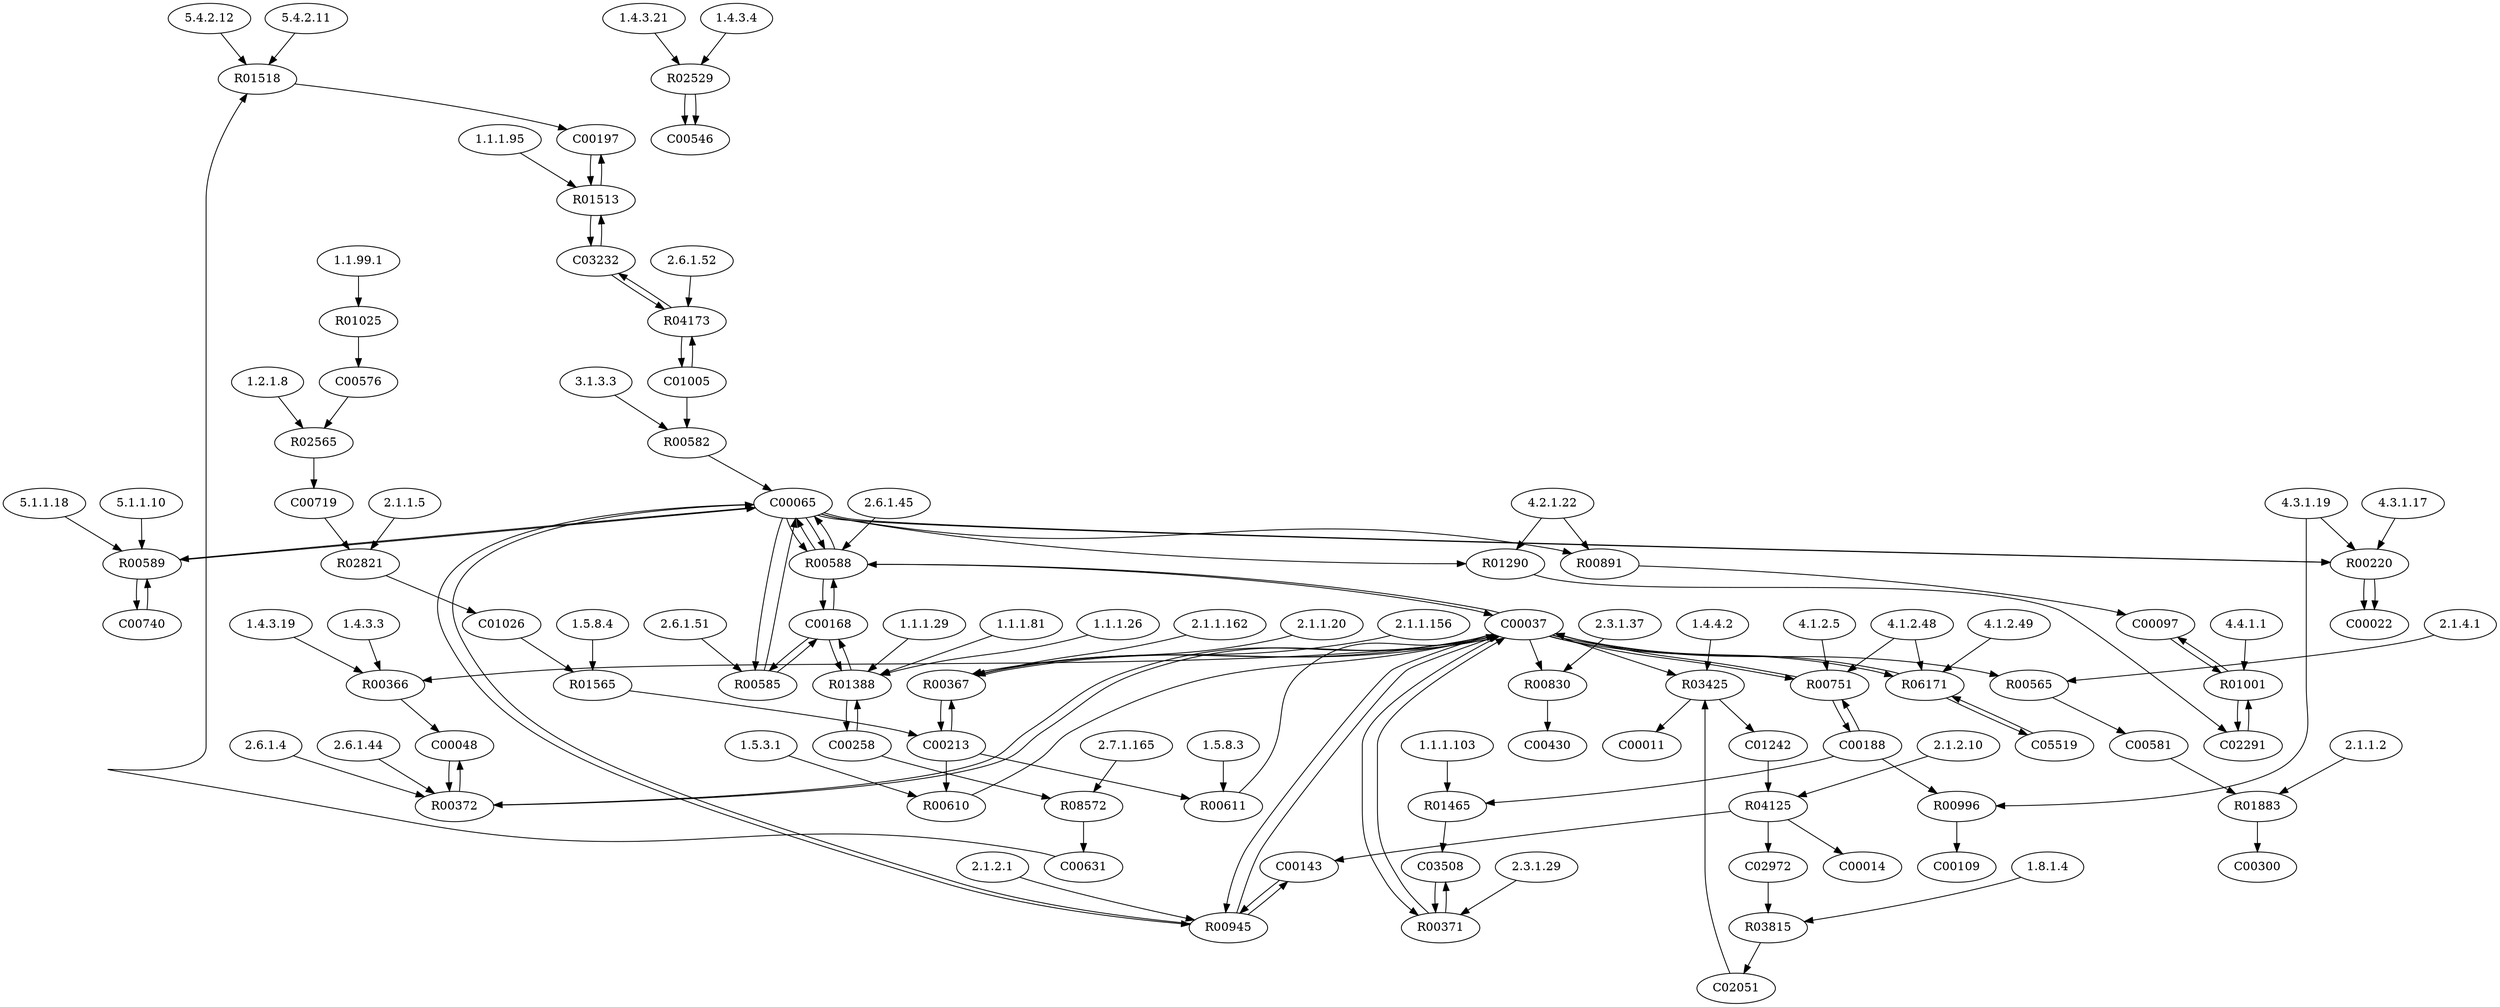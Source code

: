 digraph G {
"5.4.2.12" [type=E];
"2.3.1.37" [type=E];
"3.1.3.3" [type=E];
"4.4.1.1" [type=E];
"2.6.1.51" [type=E];
"1.4.3.19" [type=E];
"1.5.8.4" [type=E];
"5.1.1.18" [type=E];
"4.1.2.48" [type=E];
"2.1.1.5" [type=E];
"1.1.1.95" [type=E];
"2.1.1.156" [type=E];
"1.8.1.4" [type=E];
"2.1.1.162" [type=E];
"1.2.1.8" [type=E];
"2.1.1.20" [type=E];
"2.1.1.2" [type=E];
"1.1.1.29" [type=E];
"2.6.1.52" [type=E];
"4.3.1.19" [type=E];
"1.1.1.103" [type=E];
"1.5.3.1" [type=E];
"1.4.3.21" [type=E];
"1.5.8.3" [type=E];
"2.6.1.45" [type=E];
"1.4.3.4" [type=E];
"2.6.1.44" [type=E];
"2.7.1.165" [type=E];
"2.6.1.4" [type=E];
"5.1.1.10" [type=E];
"2.1.2.1" [type=E];
"4.3.1.17" [type=E];
"4.1.2.5" [type=E];
"2.1.2.10" [type=E];
"4.2.1.22" [type=E];
"4.1.2.49" [type=E];
"1.1.1.81" [type=E];
"2.1.4.1" [type=E];
"1.4.4.2" [type=E];
"1.1.99.1" [type=E];
"2.3.1.29" [type=E];
"1.1.1.26" [type=E];
"5.4.2.11" [type=E];
"1.4.3.3" [type=E];
R01565 [type=R];
R00366 [type=R];
R01518 [type=R];
R01001 [type=R];
R01883 [type=R];
R03815 [type=R];
R00372 [type=R];
R06171 [type=R];
R00589 [type=R];
R00582 [type=R];
R08572 [type=R];
R00830 [type=R];
R00565 [type=R];
R00367 [type=R];
R04173 [type=R];
R01025 [type=R];
R03425 [type=R];
R01465 [type=R];
R00220 [type=R];
R00611 [type=R];
R00751 [type=R];
R00891 [type=R];
R00371 [type=R];
R00588 [type=R];
R00945 [type=R];
R02821 [type=R];
R01513 [type=R];
R02565 [type=R];
R00585 [type=R];
R00996 [type=R];
R01388 [type=R];
R02529 [type=R];
R00610 [type=R];
R04125 [type=R];
R01290 [type=R];
C02291 [type=C];
C03508 [type=C];
C00143 [type=C];
C00011 [type=C];
C02051 [type=C];
C01026 [type=C];
C00213 [type=C];
C00740 [type=C];
C00719 [type=C];
C00430 [type=C];
C00197 [type=C];
C00631 [type=C];
C00168 [type=C];
C00048 [type=C];
C02972 [type=C];
C00014 [type=C];
C00576 [type=C];
C05519 [type=C];
C00022 [type=C];
C00065 [type=C];
C00300 [type=C];
C00581 [type=C];
C00097 [type=C];
C01005 [type=C];
C00546 [type=C];
C00188 [type=C];
C00258 [type=C];
C01242 [type=C];
C03232 [type=C];
C00037 [type=C];
C00109 [type=C];
C00065 -> R00589;
R00589 -> C00065;
R00589 -> C00740;
C00740 -> R00589;
R01025 -> C00576;
C00576 -> R02565;
R02565 -> C00719;
C00719 -> R02821;
R02821 -> C01026;
C00065 -> R00588;
R00588 -> C00065;
R00588 -> C00037;
C00037 -> R00588;
C00065 -> R00585;
R00585 -> C00065;
R00585 -> C00168;
C00168 -> R00585;
C00581 -> R01883;
R01883 -> C00300;
C00197 -> R01513;
R01513 -> C00197;
R01513 -> C03232;
C03232 -> R01513;
C01026 -> R01565;
R01565 -> C00213;
C00065 -> R01290;
R01290 -> C02291;
C02291 -> R01001;
R01001 -> C02291;
R01001 -> C00097;
C00097 -> R01001;
C00037 -> R06171;
R06171 -> C00037;
R06171 -> C05519;
C05519 -> R06171;
C00037 -> R00565;
R00565 -> C00581;
C01005 -> R04173;
R04173 -> C01005;
R04173 -> C03232;
C03232 -> R04173;
C00213 -> R00610;
R00610 -> C00037;
C00213 -> R00611;
R00611 -> C00037;
C01005 -> R00582;
R00582 -> C00065;
C00143 -> R00945;
R00945 -> C00143;
C00037 -> R00945;
R00945 -> C00037;
R00945 -> C00065;
C00065 -> R00945;
C00188 -> R00996;
R00996 -> C00109;
C00188 -> R00751;
R00751 -> C00188;
R00751 -> C00037;
C00037 -> R00751;
C00037 -> R00366;
R00366 -> C00048;
C00188 -> R01465;
R01465 -> C03508;
C00037 -> R00371;
R00371 -> C00037;
R00371 -> C03508;
C03508 -> R00371;
C00065 -> R00220;
R00220 -> C00022;
C00037 -> R03425;
C02051 -> R03425;
R03425 -> C01242;
R03425 -> C00011;
C00037 -> R00830;
R00830 -> C00430;
R02529 -> C00546;
C00258 -> R01388;
R01388 -> C00258;
R01388 -> C00168;
C00168 -> R01388;
R02529 -> C00546;
C01242 -> R04125;
R04125 -> C00143;
R04125 -> C00014;
R04125 -> C02972;
C02972 -> R03815;
R03815 -> C02051;
C00037 -> R00367;
R00367 -> C00037;
R00367 -> C00213;
C00213 -> R00367;
C00065 -> R00220;
R00220 -> C00022;
C00065 -> R00588;
R00588 -> C00065;
R00588 -> C00168;
C00168 -> R00588;
C00065 -> R00891;
R00891 -> C00097;
C00037 -> R00372;
R00372 -> C00037;
R00372 -> C00048;
C00048 -> R00372;
C00258 -> R08572;
R08572 -> C00631;
C00631 -> R01518;
R01518 -> C00197;
"1.5.8.4" -> R01565;
"1.4.3.3" -> R00366;
"1.4.3.19" -> R00366;
"5.4.2.11" -> R01518;
"5.4.2.12" -> R01518;
"4.4.1.1" -> R01001;
"2.1.1.2" -> R01883;
"1.8.1.4" -> R03815;
"2.6.1.4" -> R00372;
"2.6.1.44" -> R00372;
"4.1.2.48" -> R06171;
"4.1.2.49" -> R06171;
"5.1.1.10" -> R00589;
"5.1.1.18" -> R00589;
"3.1.3.3" -> R00582;
"2.7.1.165" -> R08572;
"2.3.1.37" -> R00830;
"2.1.4.1" -> R00565;
"2.1.1.20" -> R00367;
"2.1.1.156" -> R00367;
"2.1.1.162" -> R00367;
"2.6.1.52" -> R04173;
"1.1.99.1" -> R01025;
"1.4.4.2" -> R03425;
"1.1.1.103" -> R01465;
"4.3.1.17" -> R00220;
"4.3.1.19" -> R00220;
"1.5.8.3" -> R00611;
"4.1.2.5" -> R00751;
"4.1.2.48" -> R00751;
"4.2.1.22" -> R00891;
"2.3.1.29" -> R00371;
"2.6.1.45" -> R00588;
"2.1.2.1" -> R00945;
"2.1.1.5" -> R02821;
"1.1.1.95" -> R01513;
"1.2.1.8" -> R02565;
"2.6.1.51" -> R00585;
"4.3.1.19" -> R00996;
"1.1.1.26" -> R01388;
"1.1.1.29" -> R01388;
"1.1.1.81" -> R01388;
"1.4.3.4" -> R02529;
"1.4.3.21" -> R02529;
"1.5.3.1" -> R00610;
"2.1.2.10" -> R04125;
"4.2.1.22" -> R01290;
}
